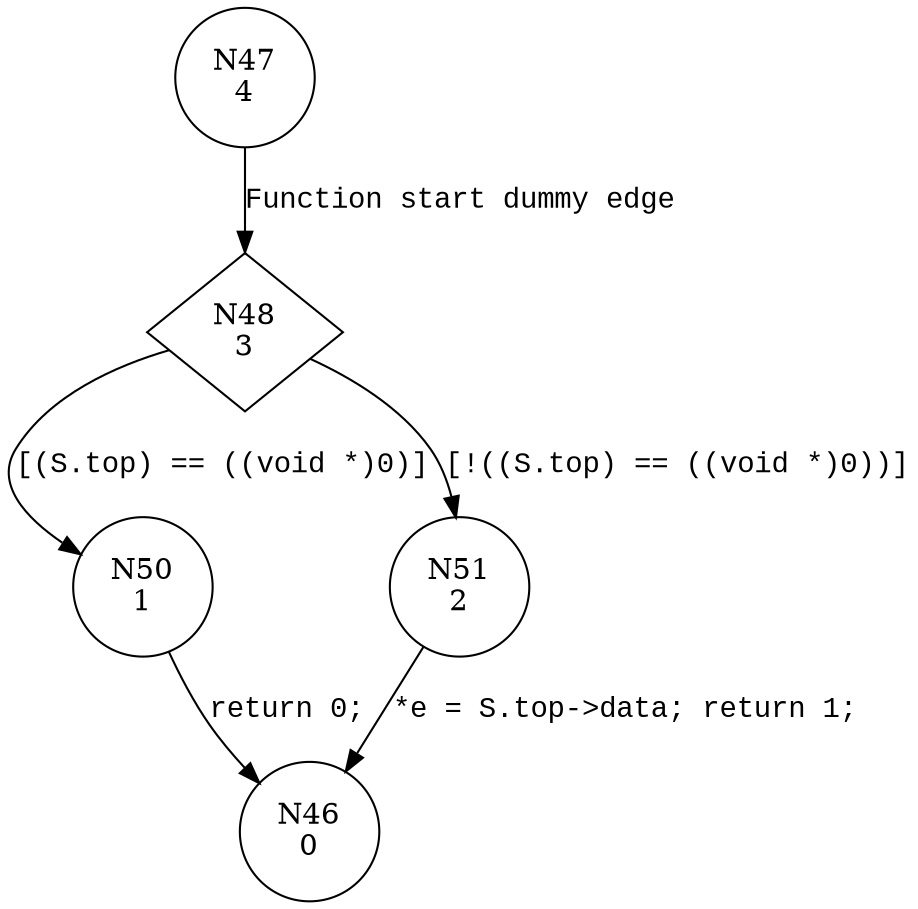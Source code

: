 digraph GetTop {
48 [shape="diamond" label="N48\n3"]
50 [shape="circle" label="N50\n1"]
51 [shape="circle" label="N51\n2"]
46 [shape="circle" label="N46\n0"]
47 [shape="circle" label="N47\n4"]
48 -> 50 [label="[(S.top) == ((void *)0)]" fontname="Courier New"]
48 -> 51 [label="[!((S.top) == ((void *)0))]" fontname="Courier New"]
50 -> 46 [label="return 0;" fontname="Courier New"]
47 -> 48 [label="Function start dummy edge" fontname="Courier New"]
51 -> 46 [label="*e = S.top->data; return 1;" fontname="Courier New"]
}